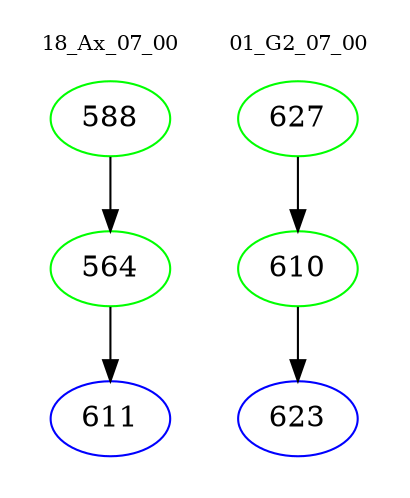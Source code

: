 digraph{
subgraph cluster_0 {
color = white
label = "18_Ax_07_00";
fontsize=10;
T0_588 [label="588", color="green"]
T0_588 -> T0_564 [color="black"]
T0_564 [label="564", color="green"]
T0_564 -> T0_611 [color="black"]
T0_611 [label="611", color="blue"]
}
subgraph cluster_1 {
color = white
label = "01_G2_07_00";
fontsize=10;
T1_627 [label="627", color="green"]
T1_627 -> T1_610 [color="black"]
T1_610 [label="610", color="green"]
T1_610 -> T1_623 [color="black"]
T1_623 [label="623", color="blue"]
}
}
